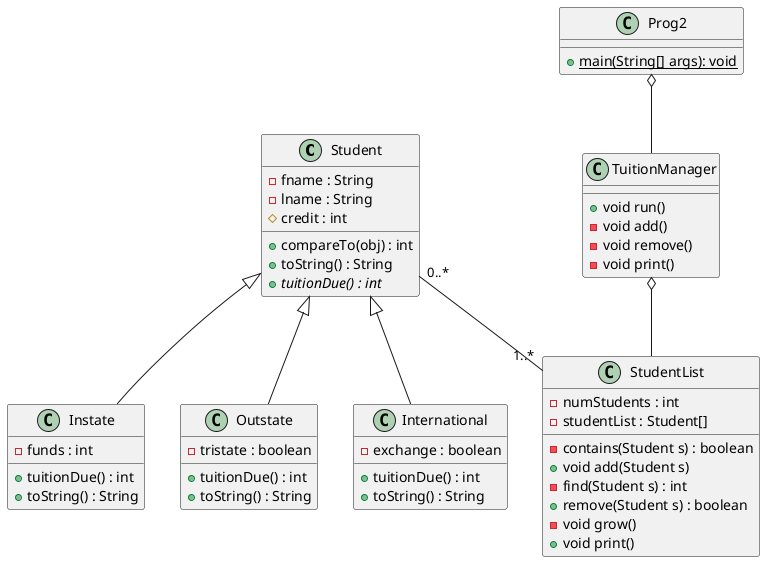 @startuml Project1
Student <|-- Instate
Student <|-- Outstate
Student <|-- International
TuitionManager o-- StudentList
Prog2 o-- TuitionManager

class Prog2{
    +{static} main(String[] args): void
}

class Student{
    -fname : String
    -lname : String
    #credit : int
    +compareTo(obj) : int
    +toString() : String
    +{abstract}tuitionDue() : int
}
class StudentList{
    -numStudents : int
    -studentList : Student[]
    -contains(Student s) : boolean
    +void add(Student s)
    -find(Student s) : int
    + remove(Student s) : boolean
    -void grow()
    +void print()
}
Student "0..*" -- "1..*" StudentList
class Instate{
    -funds : int
    +tuitionDue() : int
    +toString() : String
}
class Outstate{
    -tristate : boolean
    +tuitionDue() : int
    +toString() : String
}
class International{
    -exchange : boolean
    +tuitionDue() : int
    +toString() : String
}
class TuitionManager{
    +void run()
    -void add()
    -void remove()
    -void print()
}
@enduml